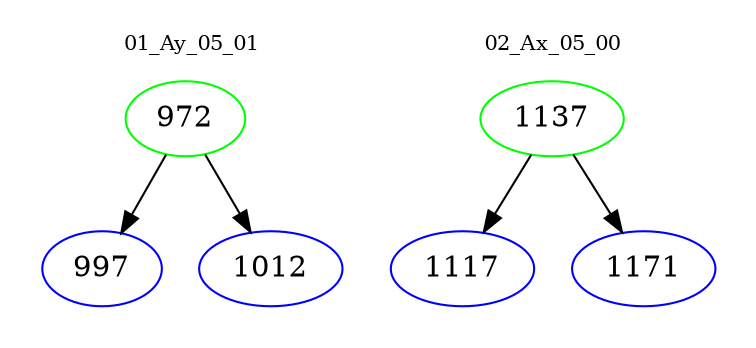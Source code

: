 digraph{
subgraph cluster_0 {
color = white
label = "01_Ay_05_01";
fontsize=10;
T0_972 [label="972", color="green"]
T0_972 -> T0_997 [color="black"]
T0_997 [label="997", color="blue"]
T0_972 -> T0_1012 [color="black"]
T0_1012 [label="1012", color="blue"]
}
subgraph cluster_1 {
color = white
label = "02_Ax_05_00";
fontsize=10;
T1_1137 [label="1137", color="green"]
T1_1137 -> T1_1117 [color="black"]
T1_1117 [label="1117", color="blue"]
T1_1137 -> T1_1171 [color="black"]
T1_1171 [label="1171", color="blue"]
}
}
